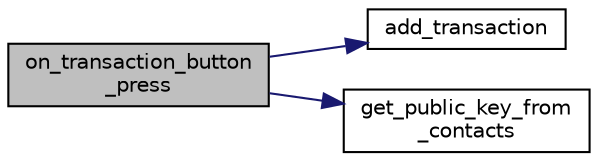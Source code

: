 digraph "on_transaction_button_press"
{
 // LATEX_PDF_SIZE
  edge [fontname="Helvetica",fontsize="10",labelfontname="Helvetica",labelfontsize="10"];
  node [fontname="Helvetica",fontsize="10",shape=record];
  rankdir="LR";
  Node1 [label="on_transaction_button\l_press",height=0.2,width=0.4,color="black", fillcolor="grey75", style="filled", fontcolor="black",tooltip=" "];
  Node1 -> Node2 [color="midnightblue",fontsize="10",style="solid",fontname="Helvetica"];
  Node2 [label="add_transaction",height=0.2,width=0.4,color="black", fillcolor="white", style="filled",URL="$ui_8c.html#ab8aad46e2f9e2078aaedfc1d301416dd",tooltip=" "];
  Node1 -> Node3 [color="midnightblue",fontsize="10",style="solid",fontname="Helvetica"];
  Node3 [label="get_public_key_from\l_contacts",height=0.2,width=0.4,color="black", fillcolor="white", style="filled",URL="$ui_8c.html#a0ff6af24bc9be5261b9ef9f6169c91da",tooltip=" "];
}
